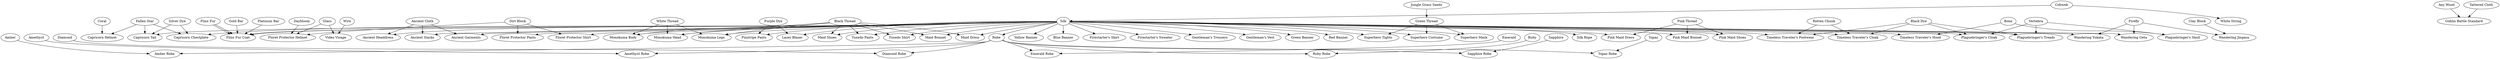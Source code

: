 digraph G {
  "Amber" -> "Amber Robe" [color="black"];
  "Robe" -> "Amber Robe" [color="black"];
  "Amethyst" -> "Amethyst Robe" [color="black"];
  "Robe" -> "Amethyst Robe" [color="black"];
  "Ancient Cloth" -> "Ancient Garments" [color="black"];
  "Silk" -> "Ancient Garments" [color="black"];
  "Ancient Cloth" -> "Ancient Headdress" [color="black"];
  "Silk" -> "Ancient Headdress" [color="black"];
  "Ancient Cloth" -> "Ancient Slacks" [color="black"];
  "Silk" -> "Ancient Slacks" [color="black"];
  "Silk" -> "Blue Banner" [color="black"];
  "Fallen Star" -> "Capricorn Chestplate" [color="black"];
  "Silk" -> "Capricorn Chestplate" [color="black"];
  "Silver Dye" -> "Capricorn Chestplate" [color="black"];
  "Coral" -> "Capricorn Helmet" [color="black"];
  "Fallen Star" -> "Capricorn Helmet" [color="black"];
  "Fallen Star" -> "Capricorn Tail" [color="black"];
  "Silk" -> "Capricorn Tail" [color="black"];
  "Silver Dye" -> "Capricorn Tail" [color="black"];
  "Diamond" -> "Diamond Robe" [color="black"];
  "Robe" -> "Diamond Robe" [color="black"];
  "Emerald" -> "Emerald Robe" [color="black"];
  "Robe" -> "Emerald Robe" [color="black"];
  "Silk" -> "Firestarter's Skirt" [color="black"];
  "Silk" -> "Firestarter's Sweater" [color="black"];
  "Flinx Fur" -> "Flinx Fur Coat" [color="black"];
  "Gold Bar" -> "Flinx Fur Coat" [color="black"];
  "Silk" -> "Flinx Fur Coat" [color="black"];
  "Flinx Fur" -> "Flinx Fur Coat" [color="black"];
  "Platinum Bar" -> "Flinx Fur Coat" [color="black"];
  "Silk" -> "Flinx Fur Coat" [color="black"];
  "Daybloom" -> "Floret Protector Helmet" [color="black"];
  "Dirt Block" -> "Floret Protector Helmet" [color="black"];
  "Glass" -> "Floret Protector Helmet" [color="black"];
  "Dirt Block" -> "Floret Protector Pants" [color="black"];
  "Silk" -> "Floret Protector Pants" [color="black"];
  "Dirt Block" -> "Floret Protector Shirt" [color="black"];
  "Silk" -> "Floret Protector Shirt" [color="black"];
  "Silk" -> "Gentleman's Trousers" [color="black"];
  "Silk" -> "Gentleman's Vest" [color="black"];
  "Any Wood" -> "Goblin Battle Standard" [color="black"];
  "Tattered Cloth" -> "Goblin Battle Standard" [color="black"];
  "Silk" -> "Green Banner" [color="black"];
  "Jungle Grass Seeds" -> "Green Thread" [color="black"];
  "Purple Dye" -> "Lazer Blazer" [color="black"];
  "Silk" -> "Lazer Blazer" [color="black"];
  "Black Thread" -> "Maid Bonnet" [color="black"];
  "Silk" -> "Maid Bonnet" [color="black"];
  "Black Thread" -> "Maid Dress" [color="black"];
  "Silk" -> "Maid Dress" [color="black"];
  "Black Thread" -> "Maid Shoes" [color="black"];
  "Silk" -> "Maid Shoes" [color="black"];
  "Black Thread" -> "Monokuma Body" [color="black"];
  "Silk" -> "Monokuma Body" [color="black"];
  "White Thread" -> "Monokuma Body" [color="black"];
  "Black Thread" -> "Monokuma Head" [color="black"];
  "Silk" -> "Monokuma Head" [color="black"];
  "White Thread" -> "Monokuma Head" [color="black"];
  "Black Thread" -> "Monokuma Legs" [color="black"];
  "Silk" -> "Monokuma Legs" [color="black"];
  "White Thread" -> "Monokuma Legs" [color="black"];
  "Pink Thread" -> "Pink Maid Bonnet" [color="black"];
  "Silk" -> "Pink Maid Bonnet" [color="black"];
  "Pink Thread" -> "Pink Maid Dress" [color="black"];
  "Silk" -> "Pink Maid Dress" [color="black"];
  "Pink Thread" -> "Pink Maid Shoes" [color="black"];
  "Silk" -> "Pink Maid Shoes" [color="black"];
  "Purple Dye" -> "Pinstripe Pants" [color="black"];
  "Silk" -> "Pinstripe Pants" [color="black"];
  "Black Dye" -> "Plaguebringer's Cloak" [color="black"];
  "Silk" -> "Plaguebringer's Cloak" [color="black"];
  "Vertebra" -> "Plaguebringer's Cloak" [color="black"];
  "Bone" -> "Plaguebringer's Skull" [color="black"];
  "Vertebra" -> "Plaguebringer's Skull" [color="black"];
  "Black Dye" -> "Plaguebringer's Treads" [color="black"];
  "Silk" -> "Plaguebringer's Treads" [color="black"];
  "Vertebra" -> "Plaguebringer's Treads" [color="black"];
  "Silk" -> "Red Banner" [color="black"];
  "Silk" -> "Robe" [color="black"];
  "Robe" -> "Ruby Robe" [color="black"];
  "Ruby" -> "Ruby Robe" [color="black"];
  "Robe" -> "Sapphire Robe" [color="black"];
  "Sapphire" -> "Sapphire Robe" [color="black"];
  "Cobweb" -> "Silk" [color="black"];
  "Silk" -> "Silk Rope" [color="black"];
  "Green Thread" -> "Superhero Costume" [color="black"];
  "Silk" -> "Superhero Costume" [color="black"];
  "Green Thread" -> "Superhero Mask" [color="black"];
  "Silk" -> "Superhero Mask" [color="black"];
  "Green Thread" -> "Superhero Tights" [color="black"];
  "Silk" -> "Superhero Tights" [color="black"];
  "Black Dye" -> "Timeless Traveler's Cloak" [color="black"];
  "Rotten Chunk" -> "Timeless Traveler's Cloak" [color="black"];
  "Silk" -> "Timeless Traveler's Cloak" [color="black"];
  "Black Dye" -> "Timeless Traveler's Footwear" [color="black"];
  "Rotten Chunk" -> "Timeless Traveler's Footwear" [color="black"];
  "Silk" -> "Timeless Traveler's Footwear" [color="black"];
  "Bone" -> "Timeless Traveler's Hood" [color="black"];
  "Silk" -> "Timeless Traveler's Hood" [color="black"];
  "Robe" -> "Topaz Robe" [color="black"];
  "Topaz" -> "Topaz Robe" [color="black"];
  "Black Thread" -> "Tuxedo Pants" [color="black"];
  "Silk" -> "Tuxedo Pants" [color="black"];
  "Black Thread" -> "Tuxedo Shirt" [color="black"];
  "Silk" -> "Tuxedo Shirt" [color="black"];
  "Glass" -> "Video Visage" [color="black"];
  "Wire" -> "Video Visage" [color="black"];
  "Firefly" -> "Wandering Geta" [color="black"];
  "Silk" -> "Wandering Geta" [color="black"];
  "Clay Block" -> "Wandering Jingasa" [color="black"];
  "Firefly" -> "Wandering Jingasa" [color="black"];
  "Firefly" -> "Wandering Yukata" [color="black"];
  "Silk" -> "Wandering Yukata" [color="black"];
  "Cobweb" -> "White String" [color="black"];
  "Silk" -> "Yellow Banner" [color="black"];
}
